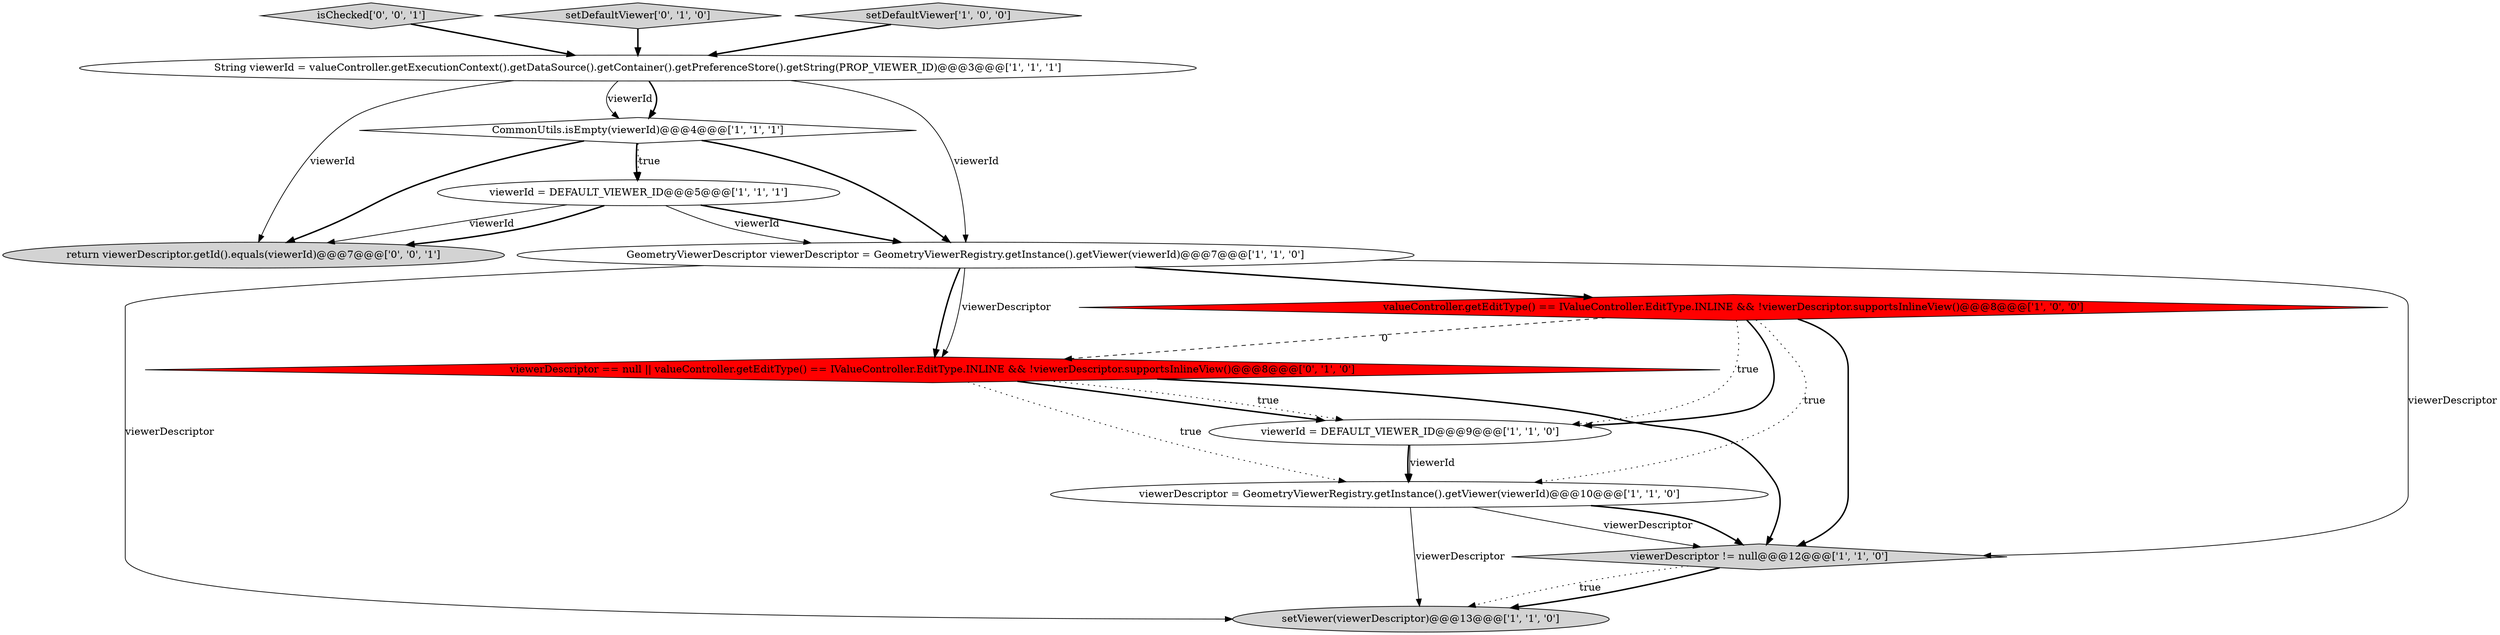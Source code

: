 digraph {
6 [style = filled, label = "viewerDescriptor = GeometryViewerRegistry.getInstance().getViewer(viewerId)@@@10@@@['1', '1', '0']", fillcolor = white, shape = ellipse image = "AAA0AAABBB1BBB"];
4 [style = filled, label = "GeometryViewerDescriptor viewerDescriptor = GeometryViewerRegistry.getInstance().getViewer(viewerId)@@@7@@@['1', '1', '0']", fillcolor = white, shape = ellipse image = "AAA0AAABBB1BBB"];
0 [style = filled, label = "viewerDescriptor != null@@@12@@@['1', '1', '0']", fillcolor = lightgray, shape = diamond image = "AAA0AAABBB1BBB"];
3 [style = filled, label = "valueController.getEditType() == IValueController.EditType.INLINE && !viewerDescriptor.supportsInlineView()@@@8@@@['1', '0', '0']", fillcolor = red, shape = diamond image = "AAA1AAABBB1BBB"];
7 [style = filled, label = "setViewer(viewerDescriptor)@@@13@@@['1', '1', '0']", fillcolor = lightgray, shape = ellipse image = "AAA0AAABBB1BBB"];
8 [style = filled, label = "CommonUtils.isEmpty(viewerId)@@@4@@@['1', '1', '1']", fillcolor = white, shape = diamond image = "AAA0AAABBB1BBB"];
9 [style = filled, label = "viewerId = DEFAULT_VIEWER_ID@@@5@@@['1', '1', '1']", fillcolor = white, shape = ellipse image = "AAA0AAABBB1BBB"];
11 [style = filled, label = "viewerDescriptor == null || valueController.getEditType() == IValueController.EditType.INLINE && !viewerDescriptor.supportsInlineView()@@@8@@@['0', '1', '0']", fillcolor = red, shape = diamond image = "AAA1AAABBB2BBB"];
5 [style = filled, label = "String viewerId = valueController.getExecutionContext().getDataSource().getContainer().getPreferenceStore().getString(PROP_VIEWER_ID)@@@3@@@['1', '1', '1']", fillcolor = white, shape = ellipse image = "AAA0AAABBB1BBB"];
12 [style = filled, label = "isChecked['0', '0', '1']", fillcolor = lightgray, shape = diamond image = "AAA0AAABBB3BBB"];
13 [style = filled, label = "return viewerDescriptor.getId().equals(viewerId)@@@7@@@['0', '0', '1']", fillcolor = lightgray, shape = ellipse image = "AAA0AAABBB3BBB"];
2 [style = filled, label = "viewerId = DEFAULT_VIEWER_ID@@@9@@@['1', '1', '0']", fillcolor = white, shape = ellipse image = "AAA0AAABBB1BBB"];
10 [style = filled, label = "setDefaultViewer['0', '1', '0']", fillcolor = lightgray, shape = diamond image = "AAA0AAABBB2BBB"];
1 [style = filled, label = "setDefaultViewer['1', '0', '0']", fillcolor = lightgray, shape = diamond image = "AAA0AAABBB1BBB"];
1->5 [style = bold, label=""];
4->0 [style = solid, label="viewerDescriptor"];
5->8 [style = bold, label=""];
4->3 [style = bold, label=""];
12->5 [style = bold, label=""];
2->6 [style = solid, label="viewerId"];
2->6 [style = bold, label=""];
9->4 [style = bold, label=""];
5->13 [style = solid, label="viewerId"];
6->0 [style = solid, label="viewerDescriptor"];
6->0 [style = bold, label=""];
5->4 [style = solid, label="viewerId"];
3->6 [style = dotted, label="true"];
11->2 [style = bold, label=""];
3->0 [style = bold, label=""];
0->7 [style = bold, label=""];
4->7 [style = solid, label="viewerDescriptor"];
9->13 [style = solid, label="viewerId"];
11->0 [style = bold, label=""];
11->2 [style = dotted, label="true"];
9->4 [style = solid, label="viewerId"];
10->5 [style = bold, label=""];
3->2 [style = bold, label=""];
11->6 [style = dotted, label="true"];
5->8 [style = solid, label="viewerId"];
8->9 [style = bold, label=""];
6->7 [style = solid, label="viewerDescriptor"];
8->4 [style = bold, label=""];
8->9 [style = dotted, label="true"];
0->7 [style = dotted, label="true"];
4->11 [style = bold, label=""];
4->11 [style = solid, label="viewerDescriptor"];
3->11 [style = dashed, label="0"];
8->13 [style = bold, label=""];
3->2 [style = dotted, label="true"];
9->13 [style = bold, label=""];
}
